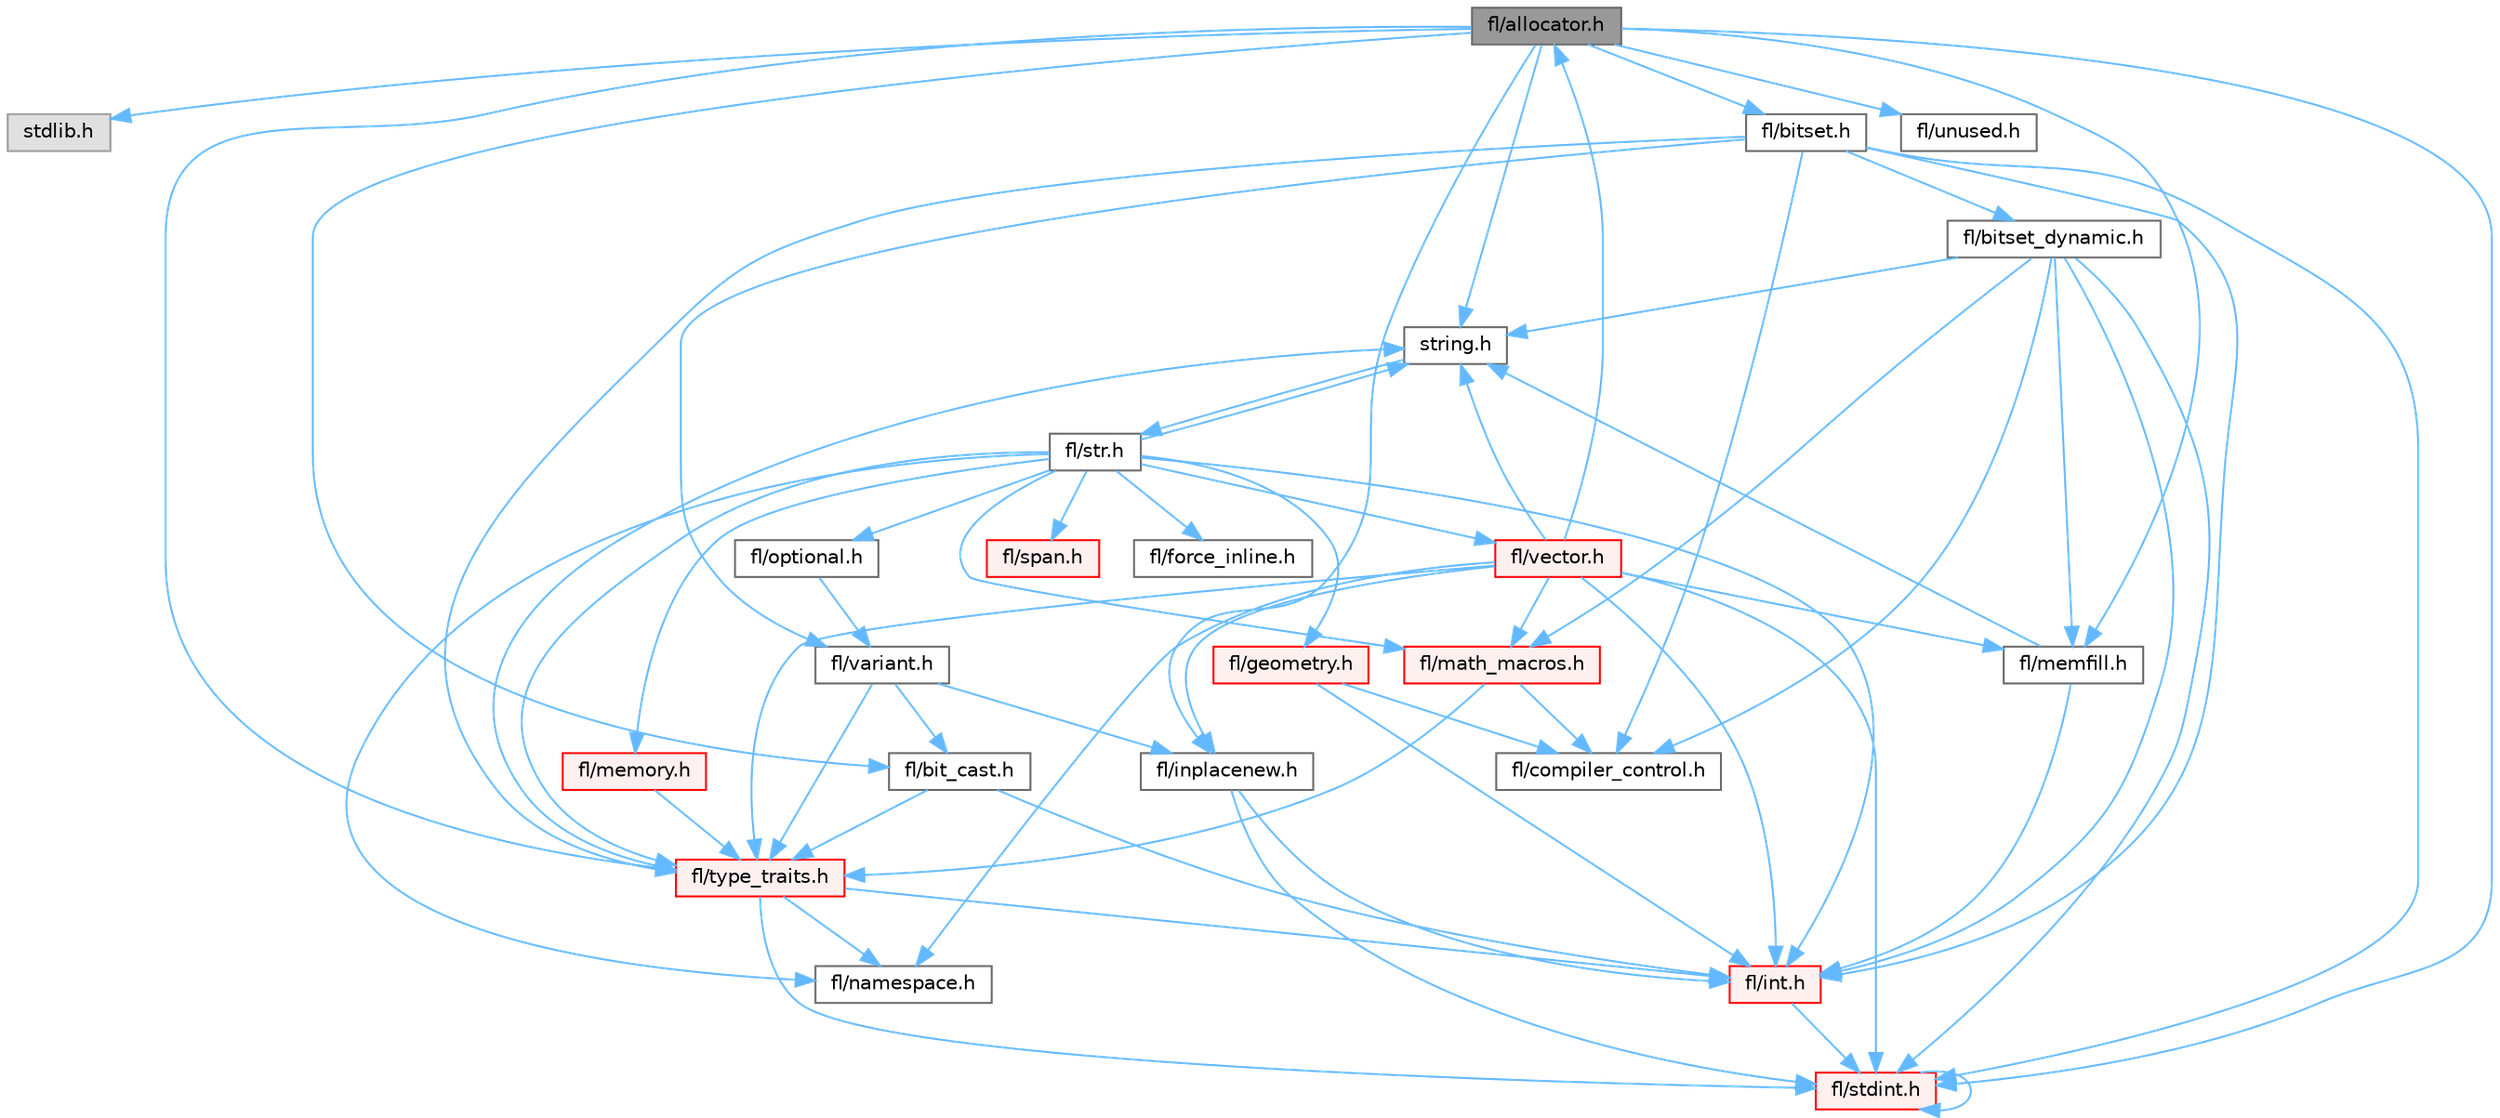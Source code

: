digraph "fl/allocator.h"
{
 // INTERACTIVE_SVG=YES
 // LATEX_PDF_SIZE
  bgcolor="transparent";
  edge [fontname=Helvetica,fontsize=10,labelfontname=Helvetica,labelfontsize=10];
  node [fontname=Helvetica,fontsize=10,shape=box,height=0.2,width=0.4];
  Node1 [id="Node000001",label="fl/allocator.h",height=0.2,width=0.4,color="gray40", fillcolor="grey60", style="filled", fontcolor="black",tooltip=" "];
  Node1 -> Node2 [id="edge1_Node000001_Node000002",color="steelblue1",style="solid",tooltip=" "];
  Node2 [id="Node000002",label="stdlib.h",height=0.2,width=0.4,color="grey60", fillcolor="#E0E0E0", style="filled",tooltip=" "];
  Node1 -> Node3 [id="edge2_Node000001_Node000003",color="steelblue1",style="solid",tooltip=" "];
  Node3 [id="Node000003",label="string.h",height=0.2,width=0.4,color="grey40", fillcolor="white", style="filled",URL="$da/d66/string_8h.html",tooltip=" "];
  Node3 -> Node4 [id="edge3_Node000003_Node000004",color="steelblue1",style="solid",tooltip=" "];
  Node4 [id="Node000004",label="fl/str.h",height=0.2,width=0.4,color="grey40", fillcolor="white", style="filled",URL="$d1/d93/str_8h.html",tooltip=" "];
  Node4 -> Node5 [id="edge4_Node000004_Node000005",color="steelblue1",style="solid",tooltip=" "];
  Node5 [id="Node000005",label="fl/int.h",height=0.2,width=0.4,color="red", fillcolor="#FFF0F0", style="filled",URL="$d3/d7e/int_8h.html",tooltip=" "];
  Node5 -> Node6 [id="edge5_Node000005_Node000006",color="steelblue1",style="solid",tooltip=" "];
  Node6 [id="Node000006",label="fl/stdint.h",height=0.2,width=0.4,color="red", fillcolor="#FFF0F0", style="filled",URL="$df/dd8/stdint_8h.html",tooltip=" "];
  Node6 -> Node6 [id="edge6_Node000006_Node000006",color="steelblue1",style="solid",tooltip=" "];
  Node4 -> Node3 [id="edge7_Node000004_Node000003",color="steelblue1",style="solid",tooltip=" "];
  Node4 -> Node9 [id="edge8_Node000004_Node000009",color="steelblue1",style="solid",tooltip=" "];
  Node9 [id="Node000009",label="fl/geometry.h",height=0.2,width=0.4,color="red", fillcolor="#FFF0F0", style="filled",URL="$d4/d67/geometry_8h.html",tooltip=" "];
  Node9 -> Node5 [id="edge9_Node000009_Node000005",color="steelblue1",style="solid",tooltip=" "];
  Node9 -> Node16 [id="edge10_Node000009_Node000016",color="steelblue1",style="solid",tooltip=" "];
  Node16 [id="Node000016",label="fl/compiler_control.h",height=0.2,width=0.4,color="grey40", fillcolor="white", style="filled",URL="$d4/d54/compiler__control_8h.html",tooltip=" "];
  Node4 -> Node15 [id="edge11_Node000004_Node000015",color="steelblue1",style="solid",tooltip=" "];
  Node15 [id="Node000015",label="fl/math_macros.h",height=0.2,width=0.4,color="red", fillcolor="#FFF0F0", style="filled",URL="$d8/db8/math__macros_8h.html",tooltip=" "];
  Node15 -> Node16 [id="edge12_Node000015_Node000016",color="steelblue1",style="solid",tooltip=" "];
  Node15 -> Node17 [id="edge13_Node000015_Node000017",color="steelblue1",style="solid",tooltip=" "];
  Node17 [id="Node000017",label="fl/type_traits.h",height=0.2,width=0.4,color="red", fillcolor="#FFF0F0", style="filled",URL="$df/d63/type__traits_8h.html",tooltip=" "];
  Node17 -> Node3 [id="edge14_Node000017_Node000003",color="steelblue1",style="solid",tooltip=" "];
  Node17 -> Node6 [id="edge15_Node000017_Node000006",color="steelblue1",style="solid",tooltip=" "];
  Node17 -> Node18 [id="edge16_Node000017_Node000018",color="steelblue1",style="solid",tooltip=" "];
  Node18 [id="Node000018",label="fl/namespace.h",height=0.2,width=0.4,color="grey40", fillcolor="white", style="filled",URL="$df/d2a/namespace_8h.html",tooltip="Implements the FastLED namespace macros."];
  Node17 -> Node5 [id="edge17_Node000017_Node000005",color="steelblue1",style="solid",tooltip=" "];
  Node4 -> Node18 [id="edge18_Node000004_Node000018",color="steelblue1",style="solid",tooltip=" "];
  Node4 -> Node20 [id="edge19_Node000004_Node000020",color="steelblue1",style="solid",tooltip=" "];
  Node20 [id="Node000020",label="fl/memory.h",height=0.2,width=0.4,color="red", fillcolor="#FFF0F0", style="filled",URL="$dc/d18/memory_8h.html",tooltip=" "];
  Node20 -> Node17 [id="edge20_Node000020_Node000017",color="steelblue1",style="solid",tooltip=" "];
  Node4 -> Node39 [id="edge21_Node000004_Node000039",color="steelblue1",style="solid",tooltip=" "];
  Node39 [id="Node000039",label="fl/optional.h",height=0.2,width=0.4,color="grey40", fillcolor="white", style="filled",URL="$dc/d62/optional_8h.html",tooltip=" "];
  Node39 -> Node40 [id="edge22_Node000039_Node000040",color="steelblue1",style="solid",tooltip=" "];
  Node40 [id="Node000040",label="fl/variant.h",height=0.2,width=0.4,color="grey40", fillcolor="white", style="filled",URL="$d6/d10/variant_8h.html",tooltip=" "];
  Node40 -> Node29 [id="edge23_Node000040_Node000029",color="steelblue1",style="solid",tooltip=" "];
  Node29 [id="Node000029",label="fl/inplacenew.h",height=0.2,width=0.4,color="grey40", fillcolor="white", style="filled",URL="$db/d36/inplacenew_8h.html",tooltip=" "];
  Node29 -> Node6 [id="edge24_Node000029_Node000006",color="steelblue1",style="solid",tooltip=" "];
  Node29 -> Node5 [id="edge25_Node000029_Node000005",color="steelblue1",style="solid",tooltip=" "];
  Node40 -> Node17 [id="edge26_Node000040_Node000017",color="steelblue1",style="solid",tooltip=" "];
  Node40 -> Node32 [id="edge27_Node000040_Node000032",color="steelblue1",style="solid",tooltip=" "];
  Node32 [id="Node000032",label="fl/bit_cast.h",height=0.2,width=0.4,color="grey40", fillcolor="white", style="filled",URL="$df/d72/bit__cast_8h.html",tooltip=" "];
  Node32 -> Node17 [id="edge28_Node000032_Node000017",color="steelblue1",style="solid",tooltip=" "];
  Node32 -> Node5 [id="edge29_Node000032_Node000005",color="steelblue1",style="solid",tooltip=" "];
  Node4 -> Node17 [id="edge30_Node000004_Node000017",color="steelblue1",style="solid",tooltip=" "];
  Node4 -> Node41 [id="edge31_Node000004_Node000041",color="steelblue1",style="solid",tooltip=" "];
  Node41 [id="Node000041",label="fl/vector.h",height=0.2,width=0.4,color="red", fillcolor="#FFF0F0", style="filled",URL="$d6/d68/vector_8h.html",tooltip=" "];
  Node41 -> Node6 [id="edge32_Node000041_Node000006",color="steelblue1",style="solid",tooltip=" "];
  Node41 -> Node5 [id="edge33_Node000041_Node000005",color="steelblue1",style="solid",tooltip=" "];
  Node41 -> Node3 [id="edge34_Node000041_Node000003",color="steelblue1",style="solid",tooltip=" "];
  Node41 -> Node15 [id="edge35_Node000041_Node000015",color="steelblue1",style="solid",tooltip=" "];
  Node41 -> Node44 [id="edge36_Node000041_Node000044",color="steelblue1",style="solid",tooltip=" "];
  Node44 [id="Node000044",label="fl/memfill.h",height=0.2,width=0.4,color="grey40", fillcolor="white", style="filled",URL="$d0/dda/memfill_8h.html",tooltip=" "];
  Node44 -> Node3 [id="edge37_Node000044_Node000003",color="steelblue1",style="solid",tooltip=" "];
  Node44 -> Node5 [id="edge38_Node000044_Node000005",color="steelblue1",style="solid",tooltip=" "];
  Node41 -> Node18 [id="edge39_Node000041_Node000018",color="steelblue1",style="solid",tooltip=" "];
  Node41 -> Node1 [id="edge40_Node000041_Node000001",color="steelblue1",style="solid",tooltip=" "];
  Node41 -> Node17 [id="edge41_Node000041_Node000017",color="steelblue1",style="solid",tooltip=" "];
  Node41 -> Node29 [id="edge42_Node000041_Node000029",color="steelblue1",style="solid",tooltip=" "];
  Node4 -> Node45 [id="edge43_Node000004_Node000045",color="steelblue1",style="solid",tooltip=" "];
  Node45 [id="Node000045",label="fl/span.h",height=0.2,width=0.4,color="red", fillcolor="#FFF0F0", style="filled",URL="$d4/d7a/span_8h.html",tooltip=" "];
  Node4 -> Node13 [id="edge44_Node000004_Node000013",color="steelblue1",style="solid",tooltip=" "];
  Node13 [id="Node000013",label="fl/force_inline.h",height=0.2,width=0.4,color="grey40", fillcolor="white", style="filled",URL="$d4/d64/force__inline_8h.html",tooltip=" "];
  Node1 -> Node29 [id="edge45_Node000001_Node000029",color="steelblue1",style="solid",tooltip=" "];
  Node1 -> Node44 [id="edge46_Node000001_Node000044",color="steelblue1",style="solid",tooltip=" "];
  Node1 -> Node17 [id="edge47_Node000001_Node000017",color="steelblue1",style="solid",tooltip=" "];
  Node1 -> Node47 [id="edge48_Node000001_Node000047",color="steelblue1",style="solid",tooltip=" "];
  Node47 [id="Node000047",label="fl/unused.h",height=0.2,width=0.4,color="grey40", fillcolor="white", style="filled",URL="$d8/d4b/unused_8h.html",tooltip=" "];
  Node1 -> Node32 [id="edge49_Node000001_Node000032",color="steelblue1",style="solid",tooltip=" "];
  Node1 -> Node6 [id="edge50_Node000001_Node000006",color="steelblue1",style="solid",tooltip=" "];
  Node1 -> Node48 [id="edge51_Node000001_Node000048",color="steelblue1",style="solid",tooltip=" "];
  Node48 [id="Node000048",label="fl/bitset.h",height=0.2,width=0.4,color="grey40", fillcolor="white", style="filled",URL="$d1/d69/bitset_8h.html",tooltip=" "];
  Node48 -> Node49 [id="edge52_Node000048_Node000049",color="steelblue1",style="solid",tooltip=" "];
  Node49 [id="Node000049",label="fl/bitset_dynamic.h",height=0.2,width=0.4,color="grey40", fillcolor="white", style="filled",URL="$de/d7a/bitset__dynamic_8h.html",tooltip=" "];
  Node49 -> Node6 [id="edge53_Node000049_Node000006",color="steelblue1",style="solid",tooltip=" "];
  Node49 -> Node5 [id="edge54_Node000049_Node000005",color="steelblue1",style="solid",tooltip=" "];
  Node49 -> Node3 [id="edge55_Node000049_Node000003",color="steelblue1",style="solid",tooltip=" "];
  Node49 -> Node15 [id="edge56_Node000049_Node000015",color="steelblue1",style="solid",tooltip=" "];
  Node49 -> Node44 [id="edge57_Node000049_Node000044",color="steelblue1",style="solid",tooltip=" "];
  Node49 -> Node16 [id="edge58_Node000049_Node000016",color="steelblue1",style="solid",tooltip=" "];
  Node48 -> Node17 [id="edge59_Node000048_Node000017",color="steelblue1",style="solid",tooltip=" "];
  Node48 -> Node40 [id="edge60_Node000048_Node000040",color="steelblue1",style="solid",tooltip=" "];
  Node48 -> Node6 [id="edge61_Node000048_Node000006",color="steelblue1",style="solid",tooltip=" "];
  Node48 -> Node5 [id="edge62_Node000048_Node000005",color="steelblue1",style="solid",tooltip=" "];
  Node48 -> Node16 [id="edge63_Node000048_Node000016",color="steelblue1",style="solid",tooltip=" "];
}
